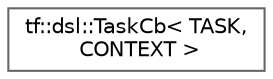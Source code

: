 digraph "类继承关系图"
{
 // LATEX_PDF_SIZE
  bgcolor="transparent";
  edge [fontname=Helvetica,fontsize=10,labelfontname=Helvetica,labelfontsize=10];
  node [fontname=Helvetica,fontsize=10,shape=box,height=0.2,width=0.4];
  rankdir="LR";
  Node0 [id="Node000000",label="tf::dsl::TaskCb\< TASK,\l CONTEXT \>",height=0.2,width=0.4,color="grey40", fillcolor="white", style="filled",URL="$structtf_1_1dsl_1_1_task_cb.html",tooltip=" "];
}
